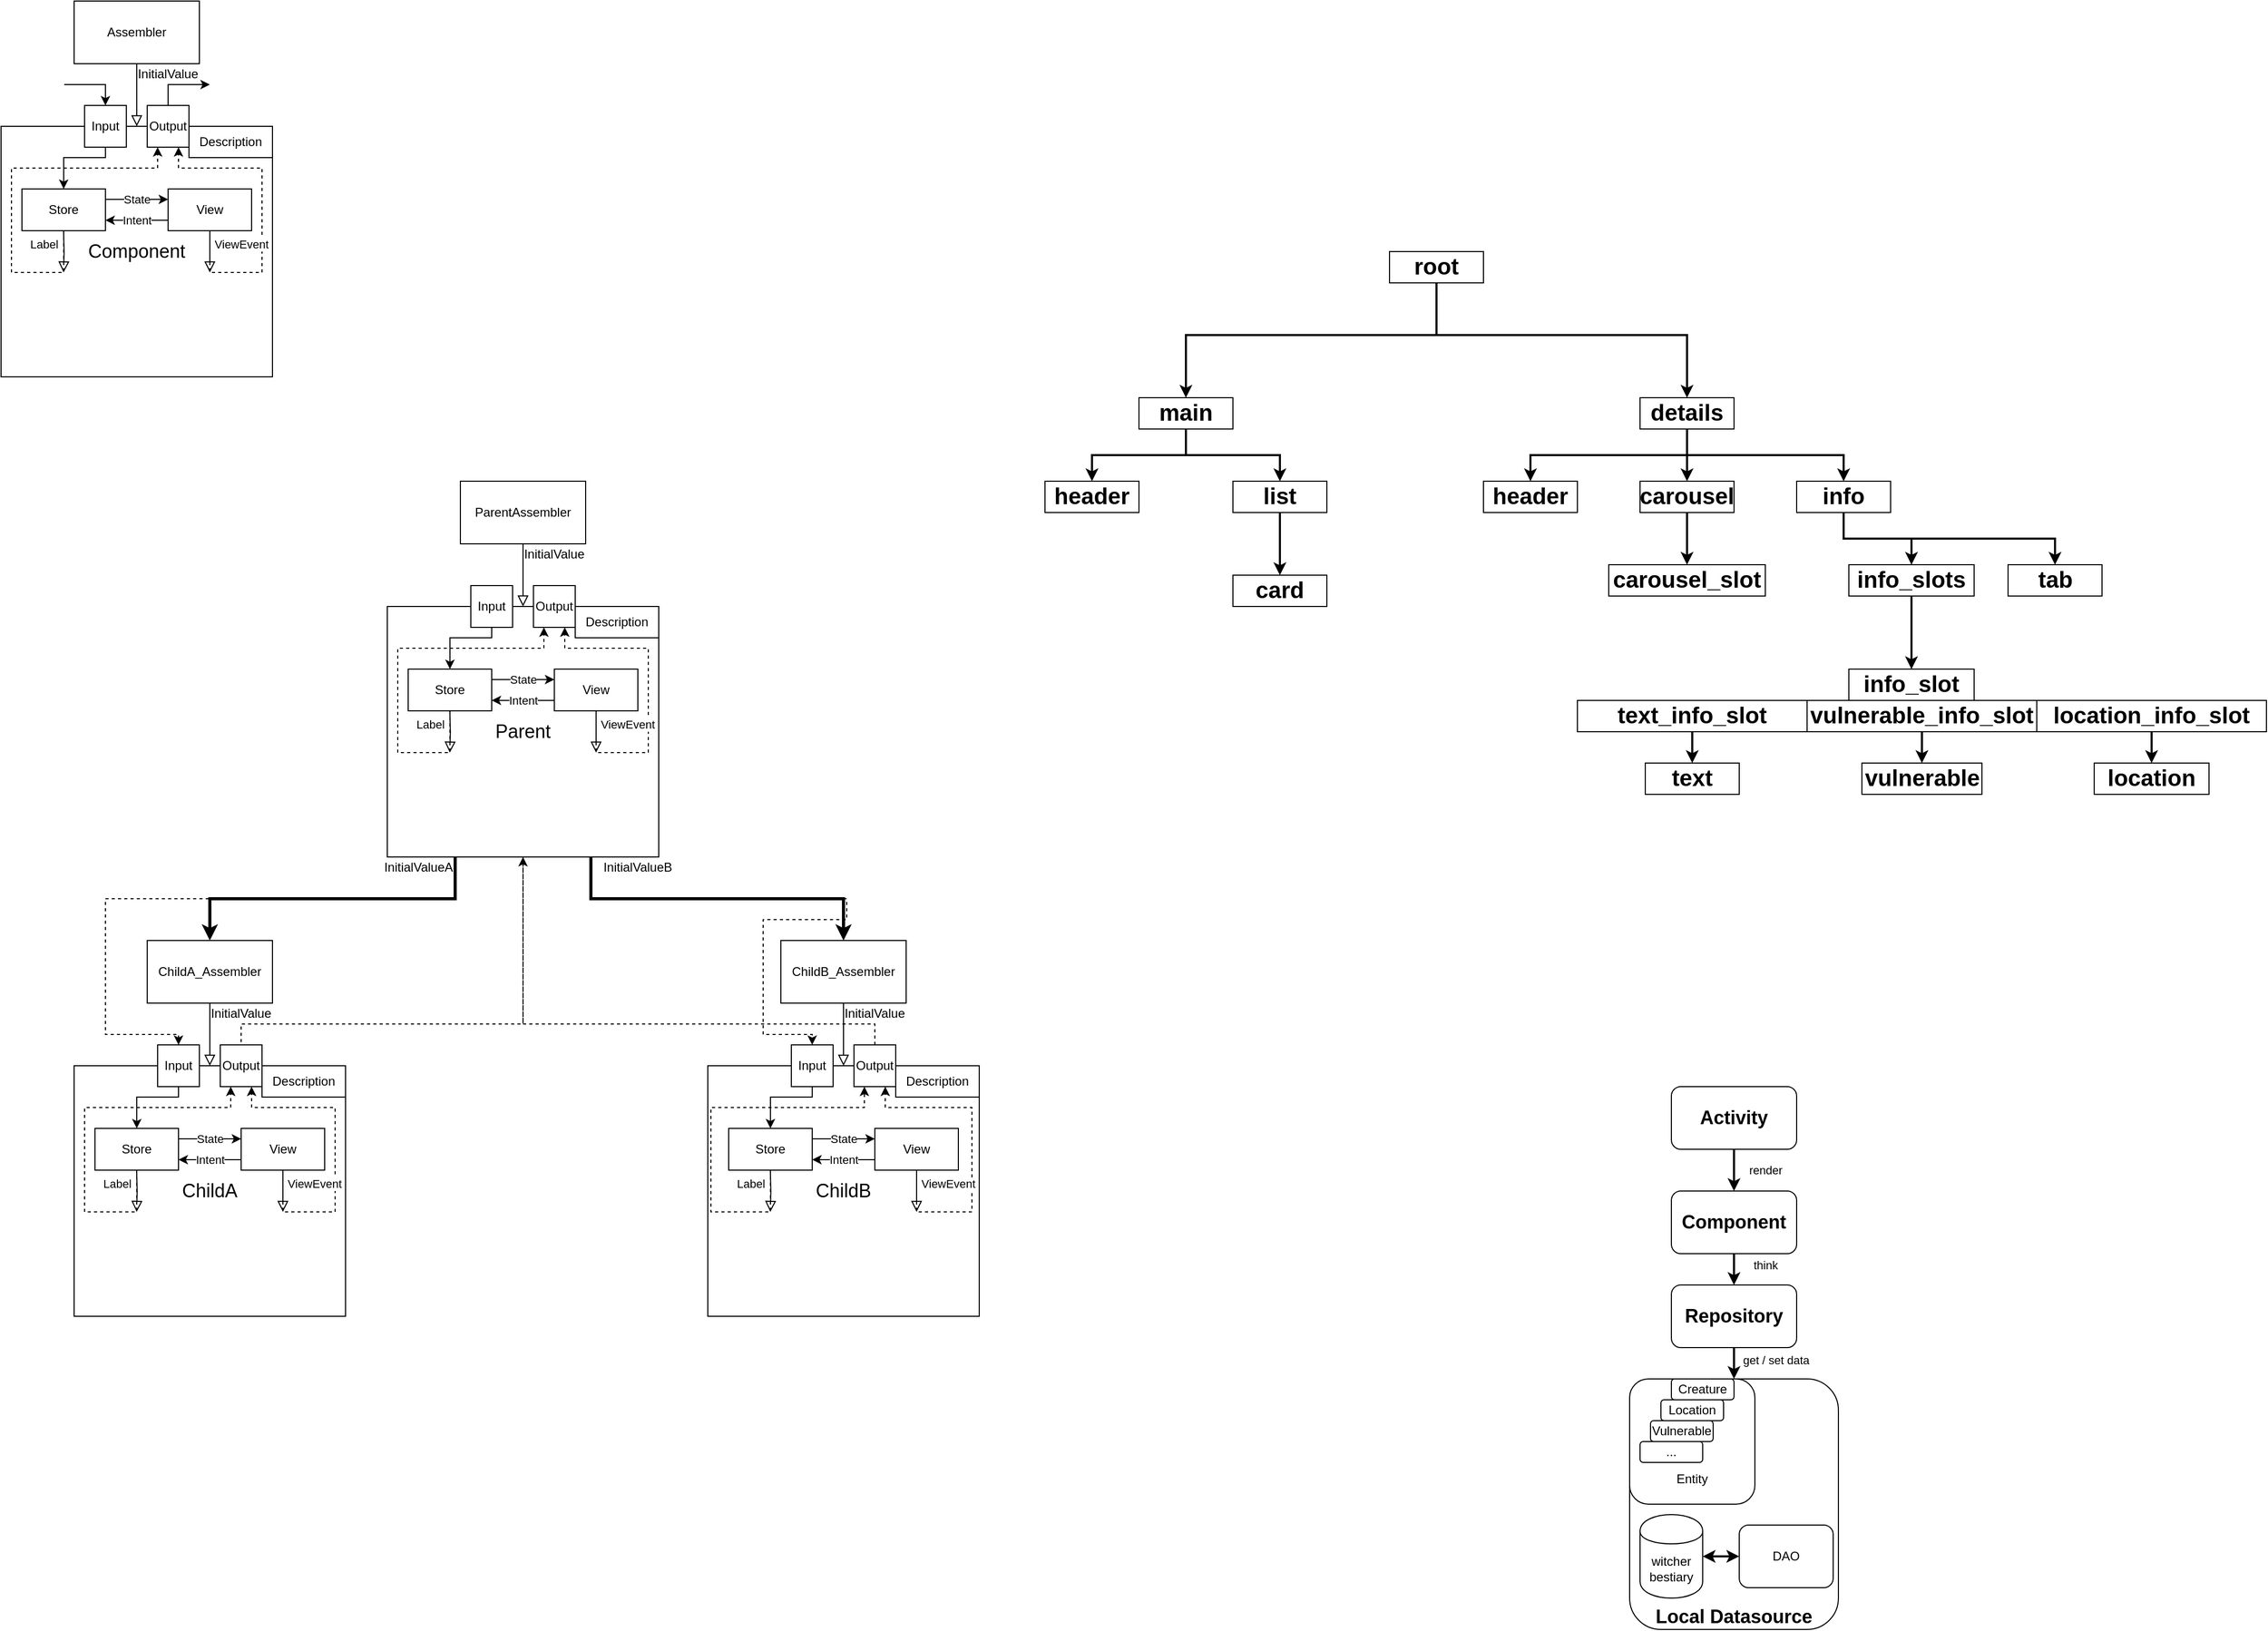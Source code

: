 <mxfile version="13.3.0" type="device"><diagram id="C5RBs43oDa-KdzZeNtuy" name="Page-1"><mxGraphModel dx="1152" dy="663" grid="1" gridSize="10" guides="1" tooltips="1" connect="1" arrows="1" fold="1" page="1" pageScale="1" pageWidth="827" pageHeight="1169" math="0" shadow="0"><root><mxCell id="WIyWlLk6GJQsqaUBKTNV-0"/><mxCell id="WIyWlLk6GJQsqaUBKTNV-1" parent="WIyWlLk6GJQsqaUBKTNV-0"/><mxCell id="Qsl-stfxBc4_g-rxRePv-171" value="&lt;font style=&quot;font-size: 18px&quot;&gt;&lt;b&gt;&lt;br&gt;&lt;br&gt;&lt;br&gt;&lt;br&gt;&lt;br&gt;&lt;br&gt;&lt;br&gt;&lt;br&gt;&lt;br&gt;&lt;br&gt;Local Datasource&lt;/b&gt;&lt;/font&gt;" style="rounded=1;whiteSpace=wrap;html=1;" vertex="1" parent="WIyWlLk6GJQsqaUBKTNV-1"><mxGeometry x="1710" y="1380" width="200" height="240" as="geometry"/></mxCell><mxCell id="Qsl-stfxBc4_g-rxRePv-173" value="&lt;br&gt;&lt;br&gt;&lt;br&gt;&lt;br&gt;&lt;br&gt;Entity" style="rounded=1;whiteSpace=wrap;html=1;" vertex="1" parent="WIyWlLk6GJQsqaUBKTNV-1"><mxGeometry x="1710" y="1380" width="120" height="120" as="geometry"/></mxCell><mxCell id="Qsl-stfxBc4_g-rxRePv-0" value="&lt;font style=&quot;font-size: 18px&quot;&gt;Component&lt;/font&gt;" style="rounded=0;whiteSpace=wrap;html=1;" vertex="1" parent="WIyWlLk6GJQsqaUBKTNV-1"><mxGeometry x="150" y="180" width="260" height="240" as="geometry"/></mxCell><mxCell id="WIyWlLk6GJQsqaUBKTNV-2" value="" style="rounded=0;html=1;jettySize=auto;orthogonalLoop=1;fontSize=11;endArrow=block;endFill=0;endSize=8;strokeWidth=1;shadow=0;labelBackgroundColor=none;edgeStyle=orthogonalEdgeStyle;exitX=0.5;exitY=1;exitDx=0;exitDy=0;entryX=0.5;entryY=0;entryDx=0;entryDy=0;" parent="WIyWlLk6GJQsqaUBKTNV-1" source="Qsl-stfxBc4_g-rxRePv-8" target="Qsl-stfxBc4_g-rxRePv-0" edge="1"><mxGeometry relative="1" as="geometry"><mxPoint x="290" y="140" as="sourcePoint"/><mxPoint x="270" y="180" as="targetPoint"/><Array as="points"/></mxGeometry></mxCell><mxCell id="Qsl-stfxBc4_g-rxRePv-15" style="edgeStyle=orthogonalEdgeStyle;rounded=0;orthogonalLoop=1;jettySize=auto;html=1;exitX=1;exitY=0.25;exitDx=0;exitDy=0;entryX=0;entryY=0.25;entryDx=0;entryDy=0;" edge="1" parent="WIyWlLk6GJQsqaUBKTNV-1" source="Qsl-stfxBc4_g-rxRePv-6" target="Qsl-stfxBc4_g-rxRePv-7"><mxGeometry relative="1" as="geometry"/></mxCell><mxCell id="Qsl-stfxBc4_g-rxRePv-16" value="State" style="edgeLabel;html=1;align=center;verticalAlign=middle;resizable=0;points=[];" vertex="1" connectable="0" parent="Qsl-stfxBc4_g-rxRePv-15"><mxGeometry x="-0.242" relative="1" as="geometry"><mxPoint x="7.22" as="offset"/></mxGeometry></mxCell><mxCell id="Qsl-stfxBc4_g-rxRePv-109" style="edgeStyle=orthogonalEdgeStyle;rounded=0;orthogonalLoop=1;jettySize=auto;html=1;exitX=0.5;exitY=1;exitDx=0;exitDy=0;entryX=0.25;entryY=1;entryDx=0;entryDy=0;dashed=1;startArrow=none;startFill=0;endArrow=classic;endFill=1;strokeWidth=1;" edge="1" parent="WIyWlLk6GJQsqaUBKTNV-1" source="Qsl-stfxBc4_g-rxRePv-6" target="Qsl-stfxBc4_g-rxRePv-11"><mxGeometry relative="1" as="geometry"><Array as="points"><mxPoint x="210" y="320"/><mxPoint x="160" y="320"/><mxPoint x="160" y="220"/><mxPoint x="300" y="220"/></Array></mxGeometry></mxCell><mxCell id="Qsl-stfxBc4_g-rxRePv-6" value="Store" style="rounded=0;whiteSpace=wrap;html=1;" vertex="1" parent="WIyWlLk6GJQsqaUBKTNV-1"><mxGeometry x="170" y="240" width="80" height="40" as="geometry"/></mxCell><mxCell id="Qsl-stfxBc4_g-rxRePv-17" style="edgeStyle=orthogonalEdgeStyle;rounded=0;orthogonalLoop=1;jettySize=auto;html=1;exitX=0;exitY=0.75;exitDx=0;exitDy=0;entryX=1;entryY=0.75;entryDx=0;entryDy=0;" edge="1" parent="WIyWlLk6GJQsqaUBKTNV-1" source="Qsl-stfxBc4_g-rxRePv-7" target="Qsl-stfxBc4_g-rxRePv-6"><mxGeometry relative="1" as="geometry"/></mxCell><mxCell id="Qsl-stfxBc4_g-rxRePv-18" value="Intent" style="edgeLabel;html=1;align=center;verticalAlign=middle;resizable=0;points=[];" vertex="1" connectable="0" parent="Qsl-stfxBc4_g-rxRePv-17"><mxGeometry x="0.283" relative="1" as="geometry"><mxPoint x="8.61" as="offset"/></mxGeometry></mxCell><mxCell id="Qsl-stfxBc4_g-rxRePv-111" style="edgeStyle=orthogonalEdgeStyle;rounded=0;orthogonalLoop=1;jettySize=auto;html=1;entryX=0.75;entryY=1;entryDx=0;entryDy=0;dashed=1;startArrow=none;startFill=0;endArrow=classic;endFill=1;strokeWidth=1;" edge="1" parent="WIyWlLk6GJQsqaUBKTNV-1" source="Qsl-stfxBc4_g-rxRePv-7" target="Qsl-stfxBc4_g-rxRePv-11"><mxGeometry relative="1" as="geometry"><Array as="points"><mxPoint x="350" y="320"/><mxPoint x="400" y="320"/><mxPoint x="400" y="220"/><mxPoint x="320" y="220"/></Array></mxGeometry></mxCell><mxCell id="Qsl-stfxBc4_g-rxRePv-7" value="View" style="rounded=0;whiteSpace=wrap;html=1;" vertex="1" parent="WIyWlLk6GJQsqaUBKTNV-1"><mxGeometry x="310" y="240" width="80" height="40" as="geometry"/></mxCell><mxCell id="Qsl-stfxBc4_g-rxRePv-8" value="Assembler" style="rounded=0;whiteSpace=wrap;html=1;" vertex="1" parent="WIyWlLk6GJQsqaUBKTNV-1"><mxGeometry x="220" y="60" width="120" height="60" as="geometry"/></mxCell><mxCell id="Qsl-stfxBc4_g-rxRePv-123" style="edgeStyle=orthogonalEdgeStyle;rounded=0;orthogonalLoop=1;jettySize=auto;html=1;exitX=0.5;exitY=0;exitDx=0;exitDy=0;entryX=1;entryY=1;entryDx=0;entryDy=0;startArrow=none;startFill=0;endArrow=classic;endFill=1;strokeWidth=1;" edge="1" parent="WIyWlLk6GJQsqaUBKTNV-1" source="Qsl-stfxBc4_g-rxRePv-11" target="Qsl-stfxBc4_g-rxRePv-13"><mxGeometry relative="1" as="geometry"/></mxCell><mxCell id="Qsl-stfxBc4_g-rxRePv-11" value="Output" style="rounded=0;whiteSpace=wrap;html=1;" vertex="1" parent="WIyWlLk6GJQsqaUBKTNV-1"><mxGeometry x="290" y="160" width="40" height="40" as="geometry"/></mxCell><mxCell id="Qsl-stfxBc4_g-rxRePv-112" style="edgeStyle=orthogonalEdgeStyle;rounded=0;orthogonalLoop=1;jettySize=auto;html=1;exitX=0.5;exitY=1;exitDx=0;exitDy=0;entryX=0.5;entryY=0;entryDx=0;entryDy=0;startArrow=none;startFill=0;endArrow=classic;endFill=1;strokeWidth=1;" edge="1" parent="WIyWlLk6GJQsqaUBKTNV-1" source="Qsl-stfxBc4_g-rxRePv-12" target="Qsl-stfxBc4_g-rxRePv-6"><mxGeometry relative="1" as="geometry"><Array as="points"><mxPoint x="250" y="210"/><mxPoint x="210" y="210"/></Array></mxGeometry></mxCell><mxCell id="Qsl-stfxBc4_g-rxRePv-121" style="edgeStyle=orthogonalEdgeStyle;rounded=0;orthogonalLoop=1;jettySize=auto;html=1;exitX=0.5;exitY=0;exitDx=0;exitDy=0;startArrow=classic;startFill=1;endArrow=none;endFill=0;strokeWidth=1;" edge="1" parent="WIyWlLk6GJQsqaUBKTNV-1" source="Qsl-stfxBc4_g-rxRePv-12"><mxGeometry relative="1" as="geometry"><mxPoint x="210" y="140" as="targetPoint"/></mxGeometry></mxCell><mxCell id="Qsl-stfxBc4_g-rxRePv-12" value="Input" style="rounded=0;whiteSpace=wrap;html=1;" vertex="1" parent="WIyWlLk6GJQsqaUBKTNV-1"><mxGeometry x="230" y="160" width="40" height="40" as="geometry"/></mxCell><mxCell id="Qsl-stfxBc4_g-rxRePv-13" value="InitialValue" style="text;html=1;strokeColor=none;fillColor=none;align=center;verticalAlign=middle;whiteSpace=wrap;rounded=0;" vertex="1" parent="WIyWlLk6GJQsqaUBKTNV-1"><mxGeometry x="270" y="120" width="80" height="20" as="geometry"/></mxCell><mxCell id="Qsl-stfxBc4_g-rxRePv-14" value="Description" style="rounded=0;whiteSpace=wrap;html=1;" vertex="1" parent="WIyWlLk6GJQsqaUBKTNV-1"><mxGeometry x="330" y="180" width="80" height="30" as="geometry"/></mxCell><mxCell id="Qsl-stfxBc4_g-rxRePv-20" value="" style="rounded=0;html=1;jettySize=auto;orthogonalLoop=1;fontSize=11;endArrow=block;endFill=0;endSize=8;strokeWidth=1;shadow=0;labelBackgroundColor=none;edgeStyle=orthogonalEdgeStyle;exitX=0.5;exitY=1;exitDx=0;exitDy=0;" edge="1" parent="WIyWlLk6GJQsqaUBKTNV-1" source="Qsl-stfxBc4_g-rxRePv-7"><mxGeometry relative="1" as="geometry"><mxPoint x="350" y="290" as="sourcePoint"/><mxPoint x="350" y="320" as="targetPoint"/><Array as="points"/></mxGeometry></mxCell><mxCell id="Qsl-stfxBc4_g-rxRePv-21" value="ViewEvent" style="edgeLabel;html=1;align=center;verticalAlign=middle;resizable=0;points=[];" vertex="1" connectable="0" parent="Qsl-stfxBc4_g-rxRePv-20"><mxGeometry x="-0.384" y="1" relative="1" as="geometry"><mxPoint x="29" as="offset"/></mxGeometry></mxCell><mxCell id="Qsl-stfxBc4_g-rxRePv-22" value="" style="rounded=0;html=1;jettySize=auto;orthogonalLoop=1;fontSize=11;endArrow=block;endFill=0;endSize=8;strokeWidth=1;shadow=0;labelBackgroundColor=none;edgeStyle=orthogonalEdgeStyle;exitX=0.5;exitY=1;exitDx=0;exitDy=0;" edge="1" parent="WIyWlLk6GJQsqaUBKTNV-1"><mxGeometry relative="1" as="geometry"><mxPoint x="209.9" y="280.0" as="sourcePoint"/><mxPoint x="209.9" y="320.0" as="targetPoint"/><Array as="points"/></mxGeometry></mxCell><mxCell id="Qsl-stfxBc4_g-rxRePv-23" value="Label" style="edgeLabel;html=1;align=center;verticalAlign=middle;resizable=0;points=[];" vertex="1" connectable="0" parent="Qsl-stfxBc4_g-rxRePv-22"><mxGeometry x="-0.384" y="1" relative="1" as="geometry"><mxPoint x="-20.9" as="offset"/></mxGeometry></mxCell><mxCell id="Qsl-stfxBc4_g-rxRePv-41" value="&lt;font style=&quot;font-size: 18px&quot;&gt;ChildA&lt;/font&gt;" style="rounded=0;whiteSpace=wrap;html=1;" vertex="1" parent="WIyWlLk6GJQsqaUBKTNV-1"><mxGeometry x="220" y="1080" width="260" height="240" as="geometry"/></mxCell><mxCell id="Qsl-stfxBc4_g-rxRePv-42" value="" style="rounded=0;html=1;jettySize=auto;orthogonalLoop=1;fontSize=11;endArrow=block;endFill=0;endSize=8;strokeWidth=1;shadow=0;labelBackgroundColor=none;edgeStyle=orthogonalEdgeStyle;exitX=0.5;exitY=1;exitDx=0;exitDy=0;entryX=0.5;entryY=0;entryDx=0;entryDy=0;" edge="1" parent="WIyWlLk6GJQsqaUBKTNV-1" source="Qsl-stfxBc4_g-rxRePv-49" target="Qsl-stfxBc4_g-rxRePv-41"><mxGeometry relative="1" as="geometry"><mxPoint x="360" y="1040" as="sourcePoint"/><mxPoint x="340" y="1080" as="targetPoint"/><Array as="points"/></mxGeometry></mxCell><mxCell id="Qsl-stfxBc4_g-rxRePv-43" style="edgeStyle=orthogonalEdgeStyle;rounded=0;orthogonalLoop=1;jettySize=auto;html=1;exitX=1;exitY=0.25;exitDx=0;exitDy=0;entryX=0;entryY=0.25;entryDx=0;entryDy=0;" edge="1" parent="WIyWlLk6GJQsqaUBKTNV-1" source="Qsl-stfxBc4_g-rxRePv-45" target="Qsl-stfxBc4_g-rxRePv-48"><mxGeometry relative="1" as="geometry"/></mxCell><mxCell id="Qsl-stfxBc4_g-rxRePv-44" value="State" style="edgeLabel;html=1;align=center;verticalAlign=middle;resizable=0;points=[];" vertex="1" connectable="0" parent="Qsl-stfxBc4_g-rxRePv-43"><mxGeometry x="-0.242" relative="1" as="geometry"><mxPoint x="7.22" as="offset"/></mxGeometry></mxCell><mxCell id="Qsl-stfxBc4_g-rxRePv-115" style="edgeStyle=orthogonalEdgeStyle;rounded=0;orthogonalLoop=1;jettySize=auto;html=1;exitX=0.5;exitY=1;exitDx=0;exitDy=0;entryX=0.25;entryY=1;entryDx=0;entryDy=0;startArrow=none;startFill=0;endArrow=classic;endFill=1;strokeWidth=1;dashed=1;" edge="1" parent="WIyWlLk6GJQsqaUBKTNV-1" source="Qsl-stfxBc4_g-rxRePv-45" target="Qsl-stfxBc4_g-rxRePv-50"><mxGeometry relative="1" as="geometry"><Array as="points"><mxPoint x="280" y="1220"/><mxPoint x="230" y="1220"/><mxPoint x="230" y="1120"/><mxPoint x="370" y="1120"/></Array></mxGeometry></mxCell><mxCell id="Qsl-stfxBc4_g-rxRePv-45" value="Store" style="rounded=0;whiteSpace=wrap;html=1;" vertex="1" parent="WIyWlLk6GJQsqaUBKTNV-1"><mxGeometry x="240" y="1140" width="80" height="40" as="geometry"/></mxCell><mxCell id="Qsl-stfxBc4_g-rxRePv-46" style="edgeStyle=orthogonalEdgeStyle;rounded=0;orthogonalLoop=1;jettySize=auto;html=1;exitX=0;exitY=0.75;exitDx=0;exitDy=0;entryX=1;entryY=0.75;entryDx=0;entryDy=0;" edge="1" parent="WIyWlLk6GJQsqaUBKTNV-1" source="Qsl-stfxBc4_g-rxRePv-48" target="Qsl-stfxBc4_g-rxRePv-45"><mxGeometry relative="1" as="geometry"/></mxCell><mxCell id="Qsl-stfxBc4_g-rxRePv-47" value="Intent" style="edgeLabel;html=1;align=center;verticalAlign=middle;resizable=0;points=[];" vertex="1" connectable="0" parent="Qsl-stfxBc4_g-rxRePv-46"><mxGeometry x="0.283" relative="1" as="geometry"><mxPoint x="8.61" as="offset"/></mxGeometry></mxCell><mxCell id="Qsl-stfxBc4_g-rxRePv-117" style="edgeStyle=orthogonalEdgeStyle;rounded=0;orthogonalLoop=1;jettySize=auto;html=1;exitX=0.5;exitY=1;exitDx=0;exitDy=0;entryX=0.75;entryY=1;entryDx=0;entryDy=0;dashed=1;startArrow=none;startFill=0;endArrow=classic;endFill=1;strokeWidth=1;" edge="1" parent="WIyWlLk6GJQsqaUBKTNV-1" source="Qsl-stfxBc4_g-rxRePv-48" target="Qsl-stfxBc4_g-rxRePv-50"><mxGeometry relative="1" as="geometry"><Array as="points"><mxPoint x="420" y="1220"/><mxPoint x="470" y="1220"/><mxPoint x="470" y="1120"/><mxPoint x="390" y="1120"/></Array></mxGeometry></mxCell><mxCell id="Qsl-stfxBc4_g-rxRePv-48" value="View" style="rounded=0;whiteSpace=wrap;html=1;" vertex="1" parent="WIyWlLk6GJQsqaUBKTNV-1"><mxGeometry x="380" y="1140" width="80" height="40" as="geometry"/></mxCell><mxCell id="Qsl-stfxBc4_g-rxRePv-49" value="ChildA_Assembler" style="rounded=0;whiteSpace=wrap;html=1;" vertex="1" parent="WIyWlLk6GJQsqaUBKTNV-1"><mxGeometry x="290" y="960" width="120" height="60" as="geometry"/></mxCell><mxCell id="Qsl-stfxBc4_g-rxRePv-50" value="Output" style="rounded=0;whiteSpace=wrap;html=1;" vertex="1" parent="WIyWlLk6GJQsqaUBKTNV-1"><mxGeometry x="360" y="1060" width="40" height="40" as="geometry"/></mxCell><mxCell id="Qsl-stfxBc4_g-rxRePv-113" style="edgeStyle=orthogonalEdgeStyle;rounded=0;orthogonalLoop=1;jettySize=auto;html=1;exitX=0.5;exitY=1;exitDx=0;exitDy=0;entryX=0.5;entryY=0;entryDx=0;entryDy=0;startArrow=none;startFill=0;endArrow=classic;endFill=1;strokeWidth=1;" edge="1" parent="WIyWlLk6GJQsqaUBKTNV-1" source="Qsl-stfxBc4_g-rxRePv-51" target="Qsl-stfxBc4_g-rxRePv-45"><mxGeometry relative="1" as="geometry"><Array as="points"><mxPoint x="320" y="1110"/><mxPoint x="280" y="1110"/></Array></mxGeometry></mxCell><mxCell id="Qsl-stfxBc4_g-rxRePv-51" value="Input" style="rounded=0;whiteSpace=wrap;html=1;" vertex="1" parent="WIyWlLk6GJQsqaUBKTNV-1"><mxGeometry x="300" y="1060" width="40" height="40" as="geometry"/></mxCell><mxCell id="Qsl-stfxBc4_g-rxRePv-52" value="InitialValue" style="text;html=1;strokeColor=none;fillColor=none;align=center;verticalAlign=middle;whiteSpace=wrap;rounded=0;" vertex="1" parent="WIyWlLk6GJQsqaUBKTNV-1"><mxGeometry x="340" y="1020" width="80" height="20" as="geometry"/></mxCell><mxCell id="Qsl-stfxBc4_g-rxRePv-53" value="Description" style="rounded=0;whiteSpace=wrap;html=1;" vertex="1" parent="WIyWlLk6GJQsqaUBKTNV-1"><mxGeometry x="400" y="1080" width="80" height="30" as="geometry"/></mxCell><mxCell id="Qsl-stfxBc4_g-rxRePv-54" value="" style="rounded=0;html=1;jettySize=auto;orthogonalLoop=1;fontSize=11;endArrow=block;endFill=0;endSize=8;strokeWidth=1;shadow=0;labelBackgroundColor=none;edgeStyle=orthogonalEdgeStyle;exitX=0.5;exitY=1;exitDx=0;exitDy=0;" edge="1" parent="WIyWlLk6GJQsqaUBKTNV-1" source="Qsl-stfxBc4_g-rxRePv-48"><mxGeometry relative="1" as="geometry"><mxPoint x="420" y="1190" as="sourcePoint"/><mxPoint x="420" y="1220" as="targetPoint"/><Array as="points"/></mxGeometry></mxCell><mxCell id="Qsl-stfxBc4_g-rxRePv-55" value="ViewEvent" style="edgeLabel;html=1;align=center;verticalAlign=middle;resizable=0;points=[];" vertex="1" connectable="0" parent="Qsl-stfxBc4_g-rxRePv-54"><mxGeometry x="-0.384" y="1" relative="1" as="geometry"><mxPoint x="29" as="offset"/></mxGeometry></mxCell><mxCell id="Qsl-stfxBc4_g-rxRePv-56" value="" style="rounded=0;html=1;jettySize=auto;orthogonalLoop=1;fontSize=11;endArrow=block;endFill=0;endSize=8;strokeWidth=1;shadow=0;labelBackgroundColor=none;edgeStyle=orthogonalEdgeStyle;exitX=0.5;exitY=1;exitDx=0;exitDy=0;" edge="1" parent="WIyWlLk6GJQsqaUBKTNV-1"><mxGeometry relative="1" as="geometry"><mxPoint x="279.9" y="1180" as="sourcePoint"/><mxPoint x="279.9" y="1220" as="targetPoint"/><Array as="points"/></mxGeometry></mxCell><mxCell id="Qsl-stfxBc4_g-rxRePv-57" value="Label" style="edgeLabel;html=1;align=center;verticalAlign=middle;resizable=0;points=[];" vertex="1" connectable="0" parent="Qsl-stfxBc4_g-rxRePv-56"><mxGeometry x="-0.384" y="1" relative="1" as="geometry"><mxPoint x="-20.9" as="offset"/></mxGeometry></mxCell><mxCell id="Qsl-stfxBc4_g-rxRePv-98" style="edgeStyle=orthogonalEdgeStyle;rounded=0;orthogonalLoop=1;jettySize=auto;html=1;exitX=0.25;exitY=1;exitDx=0;exitDy=0;entryX=0.5;entryY=0;entryDx=0;entryDy=0;strokeWidth=3;" edge="1" parent="WIyWlLk6GJQsqaUBKTNV-1" source="Qsl-stfxBc4_g-rxRePv-58" target="Qsl-stfxBc4_g-rxRePv-49"><mxGeometry relative="1" as="geometry"/></mxCell><mxCell id="Qsl-stfxBc4_g-rxRePv-99" style="edgeStyle=orthogonalEdgeStyle;rounded=0;orthogonalLoop=1;jettySize=auto;html=1;exitX=0.75;exitY=1;exitDx=0;exitDy=0;entryX=0.5;entryY=0;entryDx=0;entryDy=0;strokeWidth=3;" edge="1" parent="WIyWlLk6GJQsqaUBKTNV-1" source="Qsl-stfxBc4_g-rxRePv-58" target="Qsl-stfxBc4_g-rxRePv-83"><mxGeometry relative="1" as="geometry"/></mxCell><mxCell id="Qsl-stfxBc4_g-rxRePv-104" style="edgeStyle=orthogonalEdgeStyle;rounded=0;orthogonalLoop=1;jettySize=auto;html=1;exitX=0.25;exitY=1;exitDx=0;exitDy=0;strokeWidth=1;entryX=0.5;entryY=0;entryDx=0;entryDy=0;dashed=1;" edge="1" parent="WIyWlLk6GJQsqaUBKTNV-1" source="Qsl-stfxBc4_g-rxRePv-58" target="Qsl-stfxBc4_g-rxRePv-51"><mxGeometry relative="1" as="geometry"><mxPoint x="250" y="960" as="targetPoint"/><Array as="points"><mxPoint x="585" y="920"/><mxPoint x="250" y="920"/><mxPoint x="250" y="1050"/><mxPoint x="320" y="1050"/></Array></mxGeometry></mxCell><mxCell id="Qsl-stfxBc4_g-rxRePv-105" style="edgeStyle=orthogonalEdgeStyle;rounded=0;orthogonalLoop=1;jettySize=auto;html=1;entryX=0.5;entryY=0;entryDx=0;entryDy=0;dashed=1;strokeWidth=1;startArrow=classic;startFill=1;endArrow=none;endFill=0;exitX=0.5;exitY=1;exitDx=0;exitDy=0;" edge="1" parent="WIyWlLk6GJQsqaUBKTNV-1" source="Qsl-stfxBc4_g-rxRePv-58" target="Qsl-stfxBc4_g-rxRePv-50"><mxGeometry relative="1" as="geometry"><mxPoint x="450" y="920" as="sourcePoint"/><Array as="points"><mxPoint x="650" y="1040"/><mxPoint x="380" y="1040"/></Array></mxGeometry></mxCell><mxCell id="Qsl-stfxBc4_g-rxRePv-120" style="edgeStyle=orthogonalEdgeStyle;rounded=0;orthogonalLoop=1;jettySize=auto;html=1;exitX=0.75;exitY=1;exitDx=0;exitDy=0;entryX=0.5;entryY=0;entryDx=0;entryDy=0;dashed=1;startArrow=none;startFill=0;endArrow=classic;endFill=1;strokeWidth=1;" edge="1" parent="WIyWlLk6GJQsqaUBKTNV-1" source="Qsl-stfxBc4_g-rxRePv-58" target="Qsl-stfxBc4_g-rxRePv-85"><mxGeometry relative="1" as="geometry"><Array as="points"><mxPoint x="715" y="920"/><mxPoint x="960" y="920"/><mxPoint x="960" y="940"/><mxPoint x="880" y="940"/><mxPoint x="880" y="1050"/><mxPoint x="927" y="1050"/></Array></mxGeometry></mxCell><mxCell id="Qsl-stfxBc4_g-rxRePv-58" value="&lt;span style=&quot;font-size: 18px&quot;&gt;Parent&lt;/span&gt;" style="rounded=0;whiteSpace=wrap;html=1;" vertex="1" parent="WIyWlLk6GJQsqaUBKTNV-1"><mxGeometry x="520" y="640" width="260" height="240" as="geometry"/></mxCell><mxCell id="Qsl-stfxBc4_g-rxRePv-59" value="" style="rounded=0;html=1;jettySize=auto;orthogonalLoop=1;fontSize=11;endArrow=block;endFill=0;endSize=8;strokeWidth=1;shadow=0;labelBackgroundColor=none;edgeStyle=orthogonalEdgeStyle;exitX=0.5;exitY=1;exitDx=0;exitDy=0;entryX=0.5;entryY=0;entryDx=0;entryDy=0;" edge="1" parent="WIyWlLk6GJQsqaUBKTNV-1" source="Qsl-stfxBc4_g-rxRePv-66" target="Qsl-stfxBc4_g-rxRePv-58"><mxGeometry relative="1" as="geometry"><mxPoint x="660" y="600" as="sourcePoint"/><mxPoint x="640" y="640" as="targetPoint"/><Array as="points"/></mxGeometry></mxCell><mxCell id="Qsl-stfxBc4_g-rxRePv-60" style="edgeStyle=orthogonalEdgeStyle;rounded=0;orthogonalLoop=1;jettySize=auto;html=1;exitX=1;exitY=0.25;exitDx=0;exitDy=0;entryX=0;entryY=0.25;entryDx=0;entryDy=0;" edge="1" parent="WIyWlLk6GJQsqaUBKTNV-1" source="Qsl-stfxBc4_g-rxRePv-62" target="Qsl-stfxBc4_g-rxRePv-65"><mxGeometry relative="1" as="geometry"/></mxCell><mxCell id="Qsl-stfxBc4_g-rxRePv-61" value="State" style="edgeLabel;html=1;align=center;verticalAlign=middle;resizable=0;points=[];" vertex="1" connectable="0" parent="Qsl-stfxBc4_g-rxRePv-60"><mxGeometry x="-0.242" relative="1" as="geometry"><mxPoint x="7.22" as="offset"/></mxGeometry></mxCell><mxCell id="Qsl-stfxBc4_g-rxRePv-125" style="edgeStyle=orthogonalEdgeStyle;rounded=0;orthogonalLoop=1;jettySize=auto;html=1;exitX=0.5;exitY=1;exitDx=0;exitDy=0;entryX=0.25;entryY=1;entryDx=0;entryDy=0;startArrow=none;startFill=0;endArrow=classic;endFill=1;strokeWidth=1;dashed=1;" edge="1" parent="WIyWlLk6GJQsqaUBKTNV-1" source="Qsl-stfxBc4_g-rxRePv-62" target="Qsl-stfxBc4_g-rxRePv-67"><mxGeometry relative="1" as="geometry"><Array as="points"><mxPoint x="580" y="780"/><mxPoint x="530" y="780"/><mxPoint x="530" y="680"/><mxPoint x="670" y="680"/></Array></mxGeometry></mxCell><mxCell id="Qsl-stfxBc4_g-rxRePv-62" value="Store" style="rounded=0;whiteSpace=wrap;html=1;" vertex="1" parent="WIyWlLk6GJQsqaUBKTNV-1"><mxGeometry x="540" y="700" width="80" height="40" as="geometry"/></mxCell><mxCell id="Qsl-stfxBc4_g-rxRePv-63" style="edgeStyle=orthogonalEdgeStyle;rounded=0;orthogonalLoop=1;jettySize=auto;html=1;exitX=0;exitY=0.75;exitDx=0;exitDy=0;entryX=1;entryY=0.75;entryDx=0;entryDy=0;" edge="1" parent="WIyWlLk6GJQsqaUBKTNV-1" source="Qsl-stfxBc4_g-rxRePv-65" target="Qsl-stfxBc4_g-rxRePv-62"><mxGeometry relative="1" as="geometry"/></mxCell><mxCell id="Qsl-stfxBc4_g-rxRePv-64" value="Intent" style="edgeLabel;html=1;align=center;verticalAlign=middle;resizable=0;points=[];" vertex="1" connectable="0" parent="Qsl-stfxBc4_g-rxRePv-63"><mxGeometry x="0.283" relative="1" as="geometry"><mxPoint x="8.61" as="offset"/></mxGeometry></mxCell><mxCell id="Qsl-stfxBc4_g-rxRePv-126" style="edgeStyle=orthogonalEdgeStyle;rounded=0;orthogonalLoop=1;jettySize=auto;html=1;exitX=0.5;exitY=1;exitDx=0;exitDy=0;dashed=1;startArrow=none;startFill=0;endArrow=classic;endFill=1;strokeWidth=1;entryX=0.75;entryY=1;entryDx=0;entryDy=0;" edge="1" parent="WIyWlLk6GJQsqaUBKTNV-1" source="Qsl-stfxBc4_g-rxRePv-65" target="Qsl-stfxBc4_g-rxRePv-67"><mxGeometry relative="1" as="geometry"><Array as="points"><mxPoint x="720" y="780"/><mxPoint x="770" y="780"/><mxPoint x="770" y="680"/><mxPoint x="690" y="680"/></Array></mxGeometry></mxCell><mxCell id="Qsl-stfxBc4_g-rxRePv-65" value="View" style="rounded=0;whiteSpace=wrap;html=1;" vertex="1" parent="WIyWlLk6GJQsqaUBKTNV-1"><mxGeometry x="680" y="700" width="80" height="40" as="geometry"/></mxCell><mxCell id="Qsl-stfxBc4_g-rxRePv-66" value="ParentAssembler" style="rounded=0;whiteSpace=wrap;html=1;" vertex="1" parent="WIyWlLk6GJQsqaUBKTNV-1"><mxGeometry x="590" y="520" width="120" height="60" as="geometry"/></mxCell><mxCell id="Qsl-stfxBc4_g-rxRePv-67" value="Output" style="rounded=0;whiteSpace=wrap;html=1;" vertex="1" parent="WIyWlLk6GJQsqaUBKTNV-1"><mxGeometry x="660" y="620" width="40" height="40" as="geometry"/></mxCell><mxCell id="Qsl-stfxBc4_g-rxRePv-124" style="edgeStyle=orthogonalEdgeStyle;rounded=0;orthogonalLoop=1;jettySize=auto;html=1;exitX=0.5;exitY=1;exitDx=0;exitDy=0;entryX=0.5;entryY=0;entryDx=0;entryDy=0;startArrow=none;startFill=0;endArrow=classic;endFill=1;strokeWidth=1;" edge="1" parent="WIyWlLk6GJQsqaUBKTNV-1" source="Qsl-stfxBc4_g-rxRePv-68" target="Qsl-stfxBc4_g-rxRePv-62"><mxGeometry relative="1" as="geometry"><Array as="points"><mxPoint x="620" y="670"/><mxPoint x="580" y="670"/></Array></mxGeometry></mxCell><mxCell id="Qsl-stfxBc4_g-rxRePv-68" value="Input" style="rounded=0;whiteSpace=wrap;html=1;" vertex="1" parent="WIyWlLk6GJQsqaUBKTNV-1"><mxGeometry x="600" y="620" width="40" height="40" as="geometry"/></mxCell><mxCell id="Qsl-stfxBc4_g-rxRePv-69" value="InitialValue" style="text;html=1;strokeColor=none;fillColor=none;align=center;verticalAlign=middle;whiteSpace=wrap;rounded=0;" vertex="1" parent="WIyWlLk6GJQsqaUBKTNV-1"><mxGeometry x="640" y="580" width="80" height="20" as="geometry"/></mxCell><mxCell id="Qsl-stfxBc4_g-rxRePv-70" value="Description" style="rounded=0;whiteSpace=wrap;html=1;" vertex="1" parent="WIyWlLk6GJQsqaUBKTNV-1"><mxGeometry x="700" y="640" width="80" height="30" as="geometry"/></mxCell><mxCell id="Qsl-stfxBc4_g-rxRePv-71" value="" style="rounded=0;html=1;jettySize=auto;orthogonalLoop=1;fontSize=11;endArrow=block;endFill=0;endSize=8;strokeWidth=1;shadow=0;labelBackgroundColor=none;edgeStyle=orthogonalEdgeStyle;exitX=0.5;exitY=1;exitDx=0;exitDy=0;" edge="1" parent="WIyWlLk6GJQsqaUBKTNV-1" source="Qsl-stfxBc4_g-rxRePv-65"><mxGeometry relative="1" as="geometry"><mxPoint x="720" y="750" as="sourcePoint"/><mxPoint x="720" y="780" as="targetPoint"/><Array as="points"/></mxGeometry></mxCell><mxCell id="Qsl-stfxBc4_g-rxRePv-72" value="ViewEvent" style="edgeLabel;html=1;align=center;verticalAlign=middle;resizable=0;points=[];" vertex="1" connectable="0" parent="Qsl-stfxBc4_g-rxRePv-71"><mxGeometry x="-0.384" y="1" relative="1" as="geometry"><mxPoint x="29" as="offset"/></mxGeometry></mxCell><mxCell id="Qsl-stfxBc4_g-rxRePv-73" value="" style="rounded=0;html=1;jettySize=auto;orthogonalLoop=1;fontSize=11;endArrow=block;endFill=0;endSize=8;strokeWidth=1;shadow=0;labelBackgroundColor=none;edgeStyle=orthogonalEdgeStyle;exitX=0.5;exitY=1;exitDx=0;exitDy=0;" edge="1" parent="WIyWlLk6GJQsqaUBKTNV-1"><mxGeometry relative="1" as="geometry"><mxPoint x="579.9" y="740" as="sourcePoint"/><mxPoint x="579.9" y="780" as="targetPoint"/><Array as="points"/></mxGeometry></mxCell><mxCell id="Qsl-stfxBc4_g-rxRePv-74" value="Label" style="edgeLabel;html=1;align=center;verticalAlign=middle;resizable=0;points=[];" vertex="1" connectable="0" parent="Qsl-stfxBc4_g-rxRePv-73"><mxGeometry x="-0.384" y="1" relative="1" as="geometry"><mxPoint x="-20.9" as="offset"/></mxGeometry></mxCell><mxCell id="Qsl-stfxBc4_g-rxRePv-75" value="&lt;font style=&quot;font-size: 18px&quot;&gt;ChildB&lt;/font&gt;" style="rounded=0;whiteSpace=wrap;html=1;" vertex="1" parent="WIyWlLk6GJQsqaUBKTNV-1"><mxGeometry x="827" y="1080" width="260" height="240" as="geometry"/></mxCell><mxCell id="Qsl-stfxBc4_g-rxRePv-76" value="" style="rounded=0;html=1;jettySize=auto;orthogonalLoop=1;fontSize=11;endArrow=block;endFill=0;endSize=8;strokeWidth=1;shadow=0;labelBackgroundColor=none;edgeStyle=orthogonalEdgeStyle;exitX=0.5;exitY=1;exitDx=0;exitDy=0;entryX=0.5;entryY=0;entryDx=0;entryDy=0;" edge="1" parent="WIyWlLk6GJQsqaUBKTNV-1" source="Qsl-stfxBc4_g-rxRePv-83" target="Qsl-stfxBc4_g-rxRePv-75"><mxGeometry relative="1" as="geometry"><mxPoint x="967" y="1040" as="sourcePoint"/><mxPoint x="947" y="1080" as="targetPoint"/><Array as="points"/></mxGeometry></mxCell><mxCell id="Qsl-stfxBc4_g-rxRePv-77" style="edgeStyle=orthogonalEdgeStyle;rounded=0;orthogonalLoop=1;jettySize=auto;html=1;exitX=1;exitY=0.25;exitDx=0;exitDy=0;entryX=0;entryY=0.25;entryDx=0;entryDy=0;" edge="1" parent="WIyWlLk6GJQsqaUBKTNV-1" source="Qsl-stfxBc4_g-rxRePv-79" target="Qsl-stfxBc4_g-rxRePv-82"><mxGeometry relative="1" as="geometry"/></mxCell><mxCell id="Qsl-stfxBc4_g-rxRePv-78" value="State" style="edgeLabel;html=1;align=center;verticalAlign=middle;resizable=0;points=[];" vertex="1" connectable="0" parent="Qsl-stfxBc4_g-rxRePv-77"><mxGeometry x="-0.242" relative="1" as="geometry"><mxPoint x="7.22" as="offset"/></mxGeometry></mxCell><mxCell id="Qsl-stfxBc4_g-rxRePv-118" style="edgeStyle=orthogonalEdgeStyle;rounded=0;orthogonalLoop=1;jettySize=auto;html=1;exitX=0.5;exitY=1;exitDx=0;exitDy=0;entryX=0.25;entryY=1;entryDx=0;entryDy=0;dashed=1;startArrow=none;startFill=0;endArrow=classic;endFill=1;strokeWidth=1;" edge="1" parent="WIyWlLk6GJQsqaUBKTNV-1" source="Qsl-stfxBc4_g-rxRePv-79" target="Qsl-stfxBc4_g-rxRePv-84"><mxGeometry relative="1" as="geometry"><Array as="points"><mxPoint x="887" y="1220"/><mxPoint x="830" y="1220"/><mxPoint x="830" y="1120"/><mxPoint x="977" y="1120"/></Array></mxGeometry></mxCell><mxCell id="Qsl-stfxBc4_g-rxRePv-79" value="Store" style="rounded=0;whiteSpace=wrap;html=1;" vertex="1" parent="WIyWlLk6GJQsqaUBKTNV-1"><mxGeometry x="847" y="1140" width="80" height="40" as="geometry"/></mxCell><mxCell id="Qsl-stfxBc4_g-rxRePv-80" style="edgeStyle=orthogonalEdgeStyle;rounded=0;orthogonalLoop=1;jettySize=auto;html=1;exitX=0;exitY=0.75;exitDx=0;exitDy=0;entryX=1;entryY=0.75;entryDx=0;entryDy=0;" edge="1" parent="WIyWlLk6GJQsqaUBKTNV-1" source="Qsl-stfxBc4_g-rxRePv-82" target="Qsl-stfxBc4_g-rxRePv-79"><mxGeometry relative="1" as="geometry"/></mxCell><mxCell id="Qsl-stfxBc4_g-rxRePv-81" value="Intent" style="edgeLabel;html=1;align=center;verticalAlign=middle;resizable=0;points=[];" vertex="1" connectable="0" parent="Qsl-stfxBc4_g-rxRePv-80"><mxGeometry x="0.283" relative="1" as="geometry"><mxPoint x="8.61" as="offset"/></mxGeometry></mxCell><mxCell id="Qsl-stfxBc4_g-rxRePv-119" style="edgeStyle=orthogonalEdgeStyle;rounded=0;orthogonalLoop=1;jettySize=auto;html=1;exitX=0.5;exitY=1;exitDx=0;exitDy=0;entryX=0.75;entryY=1;entryDx=0;entryDy=0;dashed=1;startArrow=none;startFill=0;endArrow=classic;endFill=1;strokeWidth=1;" edge="1" parent="WIyWlLk6GJQsqaUBKTNV-1" source="Qsl-stfxBc4_g-rxRePv-82" target="Qsl-stfxBc4_g-rxRePv-84"><mxGeometry relative="1" as="geometry"><Array as="points"><mxPoint x="1027" y="1220"/><mxPoint x="1080" y="1220"/><mxPoint x="1080" y="1120"/><mxPoint x="997" y="1120"/></Array></mxGeometry></mxCell><mxCell id="Qsl-stfxBc4_g-rxRePv-82" value="View" style="rounded=0;whiteSpace=wrap;html=1;" vertex="1" parent="WIyWlLk6GJQsqaUBKTNV-1"><mxGeometry x="987" y="1140" width="80" height="40" as="geometry"/></mxCell><mxCell id="Qsl-stfxBc4_g-rxRePv-83" value="ChildB_Assembler" style="rounded=0;whiteSpace=wrap;html=1;" vertex="1" parent="WIyWlLk6GJQsqaUBKTNV-1"><mxGeometry x="897" y="960" width="120" height="60" as="geometry"/></mxCell><mxCell id="Qsl-stfxBc4_g-rxRePv-108" style="edgeStyle=orthogonalEdgeStyle;rounded=0;orthogonalLoop=1;jettySize=auto;html=1;exitX=0.5;exitY=0;exitDx=0;exitDy=0;entryX=0.5;entryY=1;entryDx=0;entryDy=0;dashed=1;startArrow=none;startFill=0;endArrow=none;endFill=0;strokeWidth=1;" edge="1" parent="WIyWlLk6GJQsqaUBKTNV-1" source="Qsl-stfxBc4_g-rxRePv-84" target="Qsl-stfxBc4_g-rxRePv-58"><mxGeometry relative="1" as="geometry"><Array as="points"><mxPoint x="987" y="1040"/><mxPoint x="650" y="1040"/></Array></mxGeometry></mxCell><mxCell id="Qsl-stfxBc4_g-rxRePv-114" style="edgeStyle=orthogonalEdgeStyle;rounded=0;orthogonalLoop=1;jettySize=auto;html=1;exitX=0.5;exitY=1;exitDx=0;exitDy=0;entryX=0.5;entryY=0;entryDx=0;entryDy=0;startArrow=none;startFill=0;endArrow=classic;endFill=1;strokeWidth=1;" edge="1" parent="WIyWlLk6GJQsqaUBKTNV-1" source="Qsl-stfxBc4_g-rxRePv-85" target="Qsl-stfxBc4_g-rxRePv-79"><mxGeometry relative="1" as="geometry"><Array as="points"><mxPoint x="927" y="1110"/><mxPoint x="887" y="1110"/></Array></mxGeometry></mxCell><mxCell id="Qsl-stfxBc4_g-rxRePv-84" value="Output" style="rounded=0;whiteSpace=wrap;html=1;" vertex="1" parent="WIyWlLk6GJQsqaUBKTNV-1"><mxGeometry x="967" y="1060" width="40" height="40" as="geometry"/></mxCell><mxCell id="Qsl-stfxBc4_g-rxRePv-85" value="Input" style="rounded=0;whiteSpace=wrap;html=1;" vertex="1" parent="WIyWlLk6GJQsqaUBKTNV-1"><mxGeometry x="907" y="1060" width="40" height="40" as="geometry"/></mxCell><mxCell id="Qsl-stfxBc4_g-rxRePv-86" value="InitialValue" style="text;html=1;strokeColor=none;fillColor=none;align=center;verticalAlign=middle;whiteSpace=wrap;rounded=0;" vertex="1" parent="WIyWlLk6GJQsqaUBKTNV-1"><mxGeometry x="947" y="1020" width="80" height="20" as="geometry"/></mxCell><mxCell id="Qsl-stfxBc4_g-rxRePv-87" value="Description" style="rounded=0;whiteSpace=wrap;html=1;" vertex="1" parent="WIyWlLk6GJQsqaUBKTNV-1"><mxGeometry x="1007" y="1080" width="80" height="30" as="geometry"/></mxCell><mxCell id="Qsl-stfxBc4_g-rxRePv-88" value="" style="rounded=0;html=1;jettySize=auto;orthogonalLoop=1;fontSize=11;endArrow=block;endFill=0;endSize=8;strokeWidth=1;shadow=0;labelBackgroundColor=none;edgeStyle=orthogonalEdgeStyle;exitX=0.5;exitY=1;exitDx=0;exitDy=0;" edge="1" parent="WIyWlLk6GJQsqaUBKTNV-1" source="Qsl-stfxBc4_g-rxRePv-82"><mxGeometry relative="1" as="geometry"><mxPoint x="1027" y="1190" as="sourcePoint"/><mxPoint x="1027" y="1220" as="targetPoint"/><Array as="points"/></mxGeometry></mxCell><mxCell id="Qsl-stfxBc4_g-rxRePv-89" value="ViewEvent" style="edgeLabel;html=1;align=center;verticalAlign=middle;resizable=0;points=[];" vertex="1" connectable="0" parent="Qsl-stfxBc4_g-rxRePv-88"><mxGeometry x="-0.384" y="1" relative="1" as="geometry"><mxPoint x="29" as="offset"/></mxGeometry></mxCell><mxCell id="Qsl-stfxBc4_g-rxRePv-90" value="" style="rounded=0;html=1;jettySize=auto;orthogonalLoop=1;fontSize=11;endArrow=block;endFill=0;endSize=8;strokeWidth=1;shadow=0;labelBackgroundColor=none;edgeStyle=orthogonalEdgeStyle;exitX=0.5;exitY=1;exitDx=0;exitDy=0;" edge="1" parent="WIyWlLk6GJQsqaUBKTNV-1"><mxGeometry relative="1" as="geometry"><mxPoint x="886.9" y="1180" as="sourcePoint"/><mxPoint x="886.9" y="1220" as="targetPoint"/><Array as="points"/></mxGeometry></mxCell><mxCell id="Qsl-stfxBc4_g-rxRePv-91" value="Label" style="edgeLabel;html=1;align=center;verticalAlign=middle;resizable=0;points=[];" vertex="1" connectable="0" parent="Qsl-stfxBc4_g-rxRePv-90"><mxGeometry x="-0.384" y="1" relative="1" as="geometry"><mxPoint x="-20.9" as="offset"/></mxGeometry></mxCell><mxCell id="Qsl-stfxBc4_g-rxRePv-106" value="InitialValueA" style="text;html=1;strokeColor=none;fillColor=none;align=center;verticalAlign=middle;whiteSpace=wrap;rounded=0;" vertex="1" parent="WIyWlLk6GJQsqaUBKTNV-1"><mxGeometry x="510" y="880" width="80" height="20" as="geometry"/></mxCell><mxCell id="Qsl-stfxBc4_g-rxRePv-107" value="InitialValueB" style="text;html=1;strokeColor=none;fillColor=none;align=center;verticalAlign=middle;whiteSpace=wrap;rounded=0;" vertex="1" parent="WIyWlLk6GJQsqaUBKTNV-1"><mxGeometry x="720" y="880" width="80" height="20" as="geometry"/></mxCell><mxCell id="Qsl-stfxBc4_g-rxRePv-130" style="edgeStyle=orthogonalEdgeStyle;rounded=0;orthogonalLoop=1;jettySize=auto;html=1;exitX=0.5;exitY=1;exitDx=0;exitDy=0;entryX=0.5;entryY=0;entryDx=0;entryDy=0;startArrow=none;startFill=0;endArrow=classic;endFill=1;strokeWidth=2;" edge="1" parent="WIyWlLk6GJQsqaUBKTNV-1" source="Qsl-stfxBc4_g-rxRePv-127" target="Qsl-stfxBc4_g-rxRePv-128"><mxGeometry relative="1" as="geometry"><Array as="points"><mxPoint x="1525" y="380"/><mxPoint x="1285" y="380"/></Array></mxGeometry></mxCell><mxCell id="Qsl-stfxBc4_g-rxRePv-131" style="edgeStyle=orthogonalEdgeStyle;rounded=0;orthogonalLoop=1;jettySize=auto;html=1;entryX=0.5;entryY=0;entryDx=0;entryDy=0;startArrow=none;startFill=0;endArrow=classic;endFill=1;strokeWidth=2;exitX=0.5;exitY=1;exitDx=0;exitDy=0;" edge="1" parent="WIyWlLk6GJQsqaUBKTNV-1" source="Qsl-stfxBc4_g-rxRePv-127" target="Qsl-stfxBc4_g-rxRePv-129"><mxGeometry relative="1" as="geometry"><Array as="points"><mxPoint x="1525" y="380"/><mxPoint x="1765" y="380"/></Array></mxGeometry></mxCell><mxCell id="Qsl-stfxBc4_g-rxRePv-127" value="&lt;b&gt;&lt;font style=&quot;font-size: 22px&quot;&gt;root&lt;/font&gt;&lt;/b&gt;" style="rounded=0;whiteSpace=wrap;html=1;" vertex="1" parent="WIyWlLk6GJQsqaUBKTNV-1"><mxGeometry x="1480" y="300" width="90" height="30" as="geometry"/></mxCell><mxCell id="Qsl-stfxBc4_g-rxRePv-138" style="edgeStyle=orthogonalEdgeStyle;rounded=0;orthogonalLoop=1;jettySize=auto;html=1;exitX=0.5;exitY=1;exitDx=0;exitDy=0;entryX=0.5;entryY=0;entryDx=0;entryDy=0;startArrow=none;startFill=0;endArrow=classic;endFill=1;strokeWidth=2;" edge="1" parent="WIyWlLk6GJQsqaUBKTNV-1" source="Qsl-stfxBc4_g-rxRePv-128" target="Qsl-stfxBc4_g-rxRePv-135"><mxGeometry relative="1" as="geometry"/></mxCell><mxCell id="Qsl-stfxBc4_g-rxRePv-139" style="edgeStyle=orthogonalEdgeStyle;rounded=0;orthogonalLoop=1;jettySize=auto;html=1;exitX=0.5;exitY=1;exitDx=0;exitDy=0;entryX=0.5;entryY=0;entryDx=0;entryDy=0;startArrow=none;startFill=0;endArrow=classic;endFill=1;strokeWidth=2;" edge="1" parent="WIyWlLk6GJQsqaUBKTNV-1" source="Qsl-stfxBc4_g-rxRePv-128" target="Qsl-stfxBc4_g-rxRePv-136"><mxGeometry relative="1" as="geometry"/></mxCell><mxCell id="Qsl-stfxBc4_g-rxRePv-128" value="&lt;b&gt;&lt;font style=&quot;font-size: 22px&quot;&gt;main&lt;/font&gt;&lt;/b&gt;" style="rounded=0;whiteSpace=wrap;html=1;" vertex="1" parent="WIyWlLk6GJQsqaUBKTNV-1"><mxGeometry x="1240" y="440" width="90" height="30" as="geometry"/></mxCell><mxCell id="Qsl-stfxBc4_g-rxRePv-144" style="edgeStyle=orthogonalEdgeStyle;rounded=0;orthogonalLoop=1;jettySize=auto;html=1;exitX=0.5;exitY=1;exitDx=0;exitDy=0;entryX=0.5;entryY=0;entryDx=0;entryDy=0;startArrow=none;startFill=0;endArrow=classic;endFill=1;strokeWidth=2;" edge="1" parent="WIyWlLk6GJQsqaUBKTNV-1" source="Qsl-stfxBc4_g-rxRePv-129" target="Qsl-stfxBc4_g-rxRePv-141"><mxGeometry relative="1" as="geometry"/></mxCell><mxCell id="Qsl-stfxBc4_g-rxRePv-145" style="edgeStyle=orthogonalEdgeStyle;rounded=0;orthogonalLoop=1;jettySize=auto;html=1;exitX=0.5;exitY=1;exitDx=0;exitDy=0;entryX=0.5;entryY=0;entryDx=0;entryDy=0;startArrow=none;startFill=0;endArrow=classic;endFill=1;strokeWidth=2;" edge="1" parent="WIyWlLk6GJQsqaUBKTNV-1" source="Qsl-stfxBc4_g-rxRePv-129" target="Qsl-stfxBc4_g-rxRePv-143"><mxGeometry relative="1" as="geometry"/></mxCell><mxCell id="Qsl-stfxBc4_g-rxRePv-146" style="edgeStyle=orthogonalEdgeStyle;rounded=0;orthogonalLoop=1;jettySize=auto;html=1;exitX=0.5;exitY=1;exitDx=0;exitDy=0;entryX=0.5;entryY=0;entryDx=0;entryDy=0;startArrow=none;startFill=0;endArrow=classic;endFill=1;strokeWidth=2;" edge="1" parent="WIyWlLk6GJQsqaUBKTNV-1" source="Qsl-stfxBc4_g-rxRePv-129" target="Qsl-stfxBc4_g-rxRePv-142"><mxGeometry relative="1" as="geometry"/></mxCell><mxCell id="Qsl-stfxBc4_g-rxRePv-129" value="&lt;b&gt;&lt;font style=&quot;font-size: 22px&quot;&gt;details&lt;/font&gt;&lt;/b&gt;" style="rounded=0;whiteSpace=wrap;html=1;" vertex="1" parent="WIyWlLk6GJQsqaUBKTNV-1"><mxGeometry x="1720" y="440" width="90" height="30" as="geometry"/></mxCell><mxCell id="Qsl-stfxBc4_g-rxRePv-135" value="&lt;b&gt;&lt;font style=&quot;font-size: 22px&quot;&gt;header&lt;/font&gt;&lt;/b&gt;" style="rounded=0;whiteSpace=wrap;html=1;" vertex="1" parent="WIyWlLk6GJQsqaUBKTNV-1"><mxGeometry x="1150" y="520" width="90" height="30" as="geometry"/></mxCell><mxCell id="Qsl-stfxBc4_g-rxRePv-140" style="edgeStyle=orthogonalEdgeStyle;rounded=0;orthogonalLoop=1;jettySize=auto;html=1;exitX=0.5;exitY=1;exitDx=0;exitDy=0;entryX=0.5;entryY=0;entryDx=0;entryDy=0;startArrow=none;startFill=0;endArrow=classic;endFill=1;strokeWidth=2;" edge="1" parent="WIyWlLk6GJQsqaUBKTNV-1" source="Qsl-stfxBc4_g-rxRePv-136" target="Qsl-stfxBc4_g-rxRePv-137"><mxGeometry relative="1" as="geometry"/></mxCell><mxCell id="Qsl-stfxBc4_g-rxRePv-136" value="&lt;b&gt;&lt;font style=&quot;font-size: 22px&quot;&gt;list&lt;/font&gt;&lt;/b&gt;" style="rounded=0;whiteSpace=wrap;html=1;" vertex="1" parent="WIyWlLk6GJQsqaUBKTNV-1"><mxGeometry x="1330" y="520" width="90" height="30" as="geometry"/></mxCell><mxCell id="Qsl-stfxBc4_g-rxRePv-137" value="&lt;b&gt;&lt;font style=&quot;font-size: 22px&quot;&gt;card&lt;/font&gt;&lt;/b&gt;" style="rounded=0;whiteSpace=wrap;html=1;" vertex="1" parent="WIyWlLk6GJQsqaUBKTNV-1"><mxGeometry x="1330" y="610" width="90" height="30" as="geometry"/></mxCell><mxCell id="Qsl-stfxBc4_g-rxRePv-141" value="&lt;b&gt;&lt;font style=&quot;font-size: 22px&quot;&gt;header&lt;/font&gt;&lt;/b&gt;" style="rounded=0;whiteSpace=wrap;html=1;" vertex="1" parent="WIyWlLk6GJQsqaUBKTNV-1"><mxGeometry x="1570" y="520" width="90" height="30" as="geometry"/></mxCell><mxCell id="Qsl-stfxBc4_g-rxRePv-158" style="edgeStyle=orthogonalEdgeStyle;rounded=0;orthogonalLoop=1;jettySize=auto;html=1;exitX=0.5;exitY=1;exitDx=0;exitDy=0;entryX=0.5;entryY=0;entryDx=0;entryDy=0;startArrow=none;startFill=0;endArrow=classic;endFill=1;strokeWidth=2;" edge="1" parent="WIyWlLk6GJQsqaUBKTNV-1" source="Qsl-stfxBc4_g-rxRePv-142" target="Qsl-stfxBc4_g-rxRePv-148"><mxGeometry relative="1" as="geometry"/></mxCell><mxCell id="Qsl-stfxBc4_g-rxRePv-159" style="edgeStyle=orthogonalEdgeStyle;rounded=0;orthogonalLoop=1;jettySize=auto;html=1;exitX=0.5;exitY=1;exitDx=0;exitDy=0;entryX=0.5;entryY=0;entryDx=0;entryDy=0;startArrow=none;startFill=0;endArrow=classic;endFill=1;strokeWidth=2;" edge="1" parent="WIyWlLk6GJQsqaUBKTNV-1" source="Qsl-stfxBc4_g-rxRePv-142" target="Qsl-stfxBc4_g-rxRePv-150"><mxGeometry relative="1" as="geometry"/></mxCell><mxCell id="Qsl-stfxBc4_g-rxRePv-142" value="&lt;b&gt;&lt;font style=&quot;font-size: 22px&quot;&gt;info&lt;/font&gt;&lt;/b&gt;" style="rounded=0;whiteSpace=wrap;html=1;" vertex="1" parent="WIyWlLk6GJQsqaUBKTNV-1"><mxGeometry x="1870" y="520" width="90" height="30" as="geometry"/></mxCell><mxCell id="Qsl-stfxBc4_g-rxRePv-157" style="edgeStyle=orthogonalEdgeStyle;rounded=0;orthogonalLoop=1;jettySize=auto;html=1;exitX=0.5;exitY=1;exitDx=0;exitDy=0;entryX=0.5;entryY=0;entryDx=0;entryDy=0;startArrow=none;startFill=0;endArrow=classic;endFill=1;strokeWidth=2;" edge="1" parent="WIyWlLk6GJQsqaUBKTNV-1" source="Qsl-stfxBc4_g-rxRePv-143" target="Qsl-stfxBc4_g-rxRePv-147"><mxGeometry relative="1" as="geometry"/></mxCell><mxCell id="Qsl-stfxBc4_g-rxRePv-143" value="&lt;b&gt;&lt;font style=&quot;font-size: 22px&quot;&gt;carousel&lt;/font&gt;&lt;/b&gt;" style="rounded=0;whiteSpace=wrap;html=1;" vertex="1" parent="WIyWlLk6GJQsqaUBKTNV-1"><mxGeometry x="1720" y="520" width="90" height="30" as="geometry"/></mxCell><mxCell id="Qsl-stfxBc4_g-rxRePv-147" value="&lt;b&gt;&lt;font style=&quot;font-size: 22px&quot;&gt;carousel_slot&lt;br&gt;&lt;/font&gt;&lt;/b&gt;" style="rounded=0;whiteSpace=wrap;html=1;" vertex="1" parent="WIyWlLk6GJQsqaUBKTNV-1"><mxGeometry x="1690" y="600" width="150" height="30" as="geometry"/></mxCell><mxCell id="Qsl-stfxBc4_g-rxRePv-160" style="edgeStyle=orthogonalEdgeStyle;rounded=0;orthogonalLoop=1;jettySize=auto;html=1;exitX=0.5;exitY=1;exitDx=0;exitDy=0;entryX=0.5;entryY=0;entryDx=0;entryDy=0;startArrow=none;startFill=0;endArrow=classic;endFill=1;strokeWidth=2;" edge="1" parent="WIyWlLk6GJQsqaUBKTNV-1" source="Qsl-stfxBc4_g-rxRePv-148" target="Qsl-stfxBc4_g-rxRePv-149"><mxGeometry relative="1" as="geometry"/></mxCell><mxCell id="Qsl-stfxBc4_g-rxRePv-148" value="&lt;span style=&quot;font-size: 22px&quot;&gt;&lt;b&gt;info_slots&lt;/b&gt;&lt;/span&gt;" style="rounded=0;whiteSpace=wrap;html=1;" vertex="1" parent="WIyWlLk6GJQsqaUBKTNV-1"><mxGeometry x="1920" y="600" width="120" height="30" as="geometry"/></mxCell><mxCell id="Qsl-stfxBc4_g-rxRePv-149" value="&lt;span style=&quot;font-size: 22px&quot;&gt;&lt;b&gt;info_slot&lt;/b&gt;&lt;/span&gt;" style="rounded=0;whiteSpace=wrap;html=1;" vertex="1" parent="WIyWlLk6GJQsqaUBKTNV-1"><mxGeometry x="1920" y="700" width="120" height="30" as="geometry"/></mxCell><mxCell id="Qsl-stfxBc4_g-rxRePv-150" value="&lt;b&gt;&lt;font style=&quot;font-size: 22px&quot;&gt;tab&lt;/font&gt;&lt;/b&gt;" style="rounded=0;whiteSpace=wrap;html=1;" vertex="1" parent="WIyWlLk6GJQsqaUBKTNV-1"><mxGeometry x="2072.5" y="600" width="90" height="30" as="geometry"/></mxCell><mxCell id="Qsl-stfxBc4_g-rxRePv-161" style="edgeStyle=orthogonalEdgeStyle;rounded=0;orthogonalLoop=1;jettySize=auto;html=1;exitX=0.5;exitY=1;exitDx=0;exitDy=0;entryX=0.5;entryY=0;entryDx=0;entryDy=0;startArrow=none;startFill=0;endArrow=classic;endFill=1;strokeWidth=2;" edge="1" parent="WIyWlLk6GJQsqaUBKTNV-1" source="Qsl-stfxBc4_g-rxRePv-151" target="Qsl-stfxBc4_g-rxRePv-154"><mxGeometry relative="1" as="geometry"/></mxCell><mxCell id="Qsl-stfxBc4_g-rxRePv-151" value="&lt;span style=&quot;font-size: 22px&quot;&gt;&lt;b&gt;text_info_slot&lt;/b&gt;&lt;/span&gt;" style="rounded=0;whiteSpace=wrap;html=1;" vertex="1" parent="WIyWlLk6GJQsqaUBKTNV-1"><mxGeometry x="1660" y="730" width="220" height="30" as="geometry"/></mxCell><mxCell id="Qsl-stfxBc4_g-rxRePv-162" style="edgeStyle=orthogonalEdgeStyle;rounded=0;orthogonalLoop=1;jettySize=auto;html=1;exitX=0.5;exitY=1;exitDx=0;exitDy=0;entryX=0.5;entryY=0;entryDx=0;entryDy=0;startArrow=none;startFill=0;endArrow=classic;endFill=1;strokeWidth=2;" edge="1" parent="WIyWlLk6GJQsqaUBKTNV-1" source="Qsl-stfxBc4_g-rxRePv-152" target="Qsl-stfxBc4_g-rxRePv-155"><mxGeometry relative="1" as="geometry"/></mxCell><mxCell id="Qsl-stfxBc4_g-rxRePv-152" value="&lt;span style=&quot;font-size: 22px&quot;&gt;&lt;b&gt;vulnerable_info_slot&lt;/b&gt;&lt;/span&gt;" style="rounded=0;whiteSpace=wrap;html=1;" vertex="1" parent="WIyWlLk6GJQsqaUBKTNV-1"><mxGeometry x="1880" y="730" width="220" height="30" as="geometry"/></mxCell><mxCell id="Qsl-stfxBc4_g-rxRePv-163" style="edgeStyle=orthogonalEdgeStyle;rounded=0;orthogonalLoop=1;jettySize=auto;html=1;exitX=0.5;exitY=1;exitDx=0;exitDy=0;entryX=0.5;entryY=0;entryDx=0;entryDy=0;startArrow=none;startFill=0;endArrow=classic;endFill=1;strokeWidth=2;" edge="1" parent="WIyWlLk6GJQsqaUBKTNV-1" source="Qsl-stfxBc4_g-rxRePv-153" target="Qsl-stfxBc4_g-rxRePv-156"><mxGeometry relative="1" as="geometry"/></mxCell><mxCell id="Qsl-stfxBc4_g-rxRePv-153" value="&lt;span style=&quot;font-size: 22px&quot;&gt;&lt;b&gt;location_info_slot&lt;/b&gt;&lt;/span&gt;" style="rounded=0;whiteSpace=wrap;html=1;" vertex="1" parent="WIyWlLk6GJQsqaUBKTNV-1"><mxGeometry x="2100" y="730" width="220" height="30" as="geometry"/></mxCell><mxCell id="Qsl-stfxBc4_g-rxRePv-154" value="&lt;b&gt;&lt;font style=&quot;font-size: 22px&quot;&gt;text&lt;/font&gt;&lt;/b&gt;" style="rounded=0;whiteSpace=wrap;html=1;" vertex="1" parent="WIyWlLk6GJQsqaUBKTNV-1"><mxGeometry x="1725" y="790" width="90" height="30" as="geometry"/></mxCell><mxCell id="Qsl-stfxBc4_g-rxRePv-155" value="&lt;b&gt;&lt;font style=&quot;font-size: 22px&quot;&gt;vulnerable&lt;/font&gt;&lt;/b&gt;" style="rounded=0;whiteSpace=wrap;html=1;" vertex="1" parent="WIyWlLk6GJQsqaUBKTNV-1"><mxGeometry x="1932.5" y="790" width="115" height="30" as="geometry"/></mxCell><mxCell id="Qsl-stfxBc4_g-rxRePv-156" value="&lt;b&gt;&lt;font style=&quot;font-size: 22px&quot;&gt;location&lt;/font&gt;&lt;/b&gt;" style="rounded=0;whiteSpace=wrap;html=1;" vertex="1" parent="WIyWlLk6GJQsqaUBKTNV-1"><mxGeometry x="2155" y="790" width="110" height="30" as="geometry"/></mxCell><mxCell id="Qsl-stfxBc4_g-rxRePv-167" style="edgeStyle=orthogonalEdgeStyle;rounded=0;orthogonalLoop=1;jettySize=auto;html=1;exitX=0.5;exitY=1;exitDx=0;exitDy=0;entryX=0.5;entryY=0;entryDx=0;entryDy=0;startArrow=none;startFill=0;endArrow=classic;endFill=1;strokeWidth=2;" edge="1" parent="WIyWlLk6GJQsqaUBKTNV-1" source="Qsl-stfxBc4_g-rxRePv-164" target="Qsl-stfxBc4_g-rxRePv-166"><mxGeometry relative="1" as="geometry"/></mxCell><mxCell id="Qsl-stfxBc4_g-rxRePv-168" value="render" style="edgeLabel;html=1;align=center;verticalAlign=middle;resizable=0;points=[];" vertex="1" connectable="0" parent="Qsl-stfxBc4_g-rxRePv-167"><mxGeometry x="-0.342" relative="1" as="geometry"><mxPoint x="30" y="6.74" as="offset"/></mxGeometry></mxCell><mxCell id="Qsl-stfxBc4_g-rxRePv-164" value="&lt;font style=&quot;font-size: 18px&quot;&gt;&lt;b&gt;Activity&lt;/b&gt;&lt;/font&gt;" style="rounded=1;whiteSpace=wrap;html=1;" vertex="1" parent="WIyWlLk6GJQsqaUBKTNV-1"><mxGeometry x="1750" y="1100" width="120" height="60" as="geometry"/></mxCell><mxCell id="Qsl-stfxBc4_g-rxRePv-170" style="edgeStyle=orthogonalEdgeStyle;rounded=0;orthogonalLoop=1;jettySize=auto;html=1;exitX=0.5;exitY=1;exitDx=0;exitDy=0;entryX=0.5;entryY=0;entryDx=0;entryDy=0;startArrow=none;startFill=0;endArrow=classic;endFill=1;strokeWidth=2;" edge="1" parent="WIyWlLk6GJQsqaUBKTNV-1" source="Qsl-stfxBc4_g-rxRePv-166" target="Qsl-stfxBc4_g-rxRePv-169"><mxGeometry relative="1" as="geometry"/></mxCell><mxCell id="Qsl-stfxBc4_g-rxRePv-182" value="think" style="edgeLabel;html=1;align=center;verticalAlign=middle;resizable=0;points=[];" vertex="1" connectable="0" parent="Qsl-stfxBc4_g-rxRePv-170"><mxGeometry x="-0.279" relative="1" as="geometry"><mxPoint x="30" as="offset"/></mxGeometry></mxCell><mxCell id="Qsl-stfxBc4_g-rxRePv-166" value="&lt;font style=&quot;font-size: 18px&quot;&gt;&lt;b&gt;Component&lt;/b&gt;&lt;/font&gt;" style="rounded=1;whiteSpace=wrap;html=1;" vertex="1" parent="WIyWlLk6GJQsqaUBKTNV-1"><mxGeometry x="1750" y="1200" width="120" height="60" as="geometry"/></mxCell><mxCell id="Qsl-stfxBc4_g-rxRePv-181" style="edgeStyle=orthogonalEdgeStyle;rounded=0;orthogonalLoop=1;jettySize=auto;html=1;exitX=0.5;exitY=1;exitDx=0;exitDy=0;entryX=0.5;entryY=0;entryDx=0;entryDy=0;startArrow=none;startFill=0;endArrow=classic;endFill=1;strokeWidth=2;" edge="1" parent="WIyWlLk6GJQsqaUBKTNV-1" source="Qsl-stfxBc4_g-rxRePv-169" target="Qsl-stfxBc4_g-rxRePv-171"><mxGeometry relative="1" as="geometry"/></mxCell><mxCell id="Qsl-stfxBc4_g-rxRePv-183" value="get / set data" style="edgeLabel;html=1;align=center;verticalAlign=middle;resizable=0;points=[];" vertex="1" connectable="0" parent="Qsl-stfxBc4_g-rxRePv-181"><mxGeometry x="-0.233" relative="1" as="geometry"><mxPoint x="40" as="offset"/></mxGeometry></mxCell><mxCell id="Qsl-stfxBc4_g-rxRePv-169" value="&lt;font style=&quot;font-size: 18px&quot;&gt;&lt;b&gt;Repository&lt;/b&gt;&lt;/font&gt;" style="rounded=1;whiteSpace=wrap;html=1;" vertex="1" parent="WIyWlLk6GJQsqaUBKTNV-1"><mxGeometry x="1750" y="1290" width="120" height="60" as="geometry"/></mxCell><mxCell id="Qsl-stfxBc4_g-rxRePv-172" value="Creature" style="rounded=1;whiteSpace=wrap;html=1;" vertex="1" parent="WIyWlLk6GJQsqaUBKTNV-1"><mxGeometry x="1750" y="1380" width="60" height="20" as="geometry"/></mxCell><mxCell id="Qsl-stfxBc4_g-rxRePv-174" value="Vulnerable" style="rounded=1;whiteSpace=wrap;html=1;" vertex="1" parent="WIyWlLk6GJQsqaUBKTNV-1"><mxGeometry x="1730" y="1420" width="60" height="20" as="geometry"/></mxCell><mxCell id="Qsl-stfxBc4_g-rxRePv-176" value="Location" style="rounded=1;whiteSpace=wrap;html=1;" vertex="1" parent="WIyWlLk6GJQsqaUBKTNV-1"><mxGeometry x="1740" y="1400" width="60" height="20" as="geometry"/></mxCell><mxCell id="Qsl-stfxBc4_g-rxRePv-177" value="..." style="rounded=1;whiteSpace=wrap;html=1;" vertex="1" parent="WIyWlLk6GJQsqaUBKTNV-1"><mxGeometry x="1720" y="1440" width="60" height="20" as="geometry"/></mxCell><mxCell id="Qsl-stfxBc4_g-rxRePv-178" value="witcher&lt;br&gt;bestiary" style="shape=cylinder;whiteSpace=wrap;html=1;boundedLbl=1;backgroundOutline=1;" vertex="1" parent="WIyWlLk6GJQsqaUBKTNV-1"><mxGeometry x="1720" y="1510" width="60" height="80" as="geometry"/></mxCell><mxCell id="Qsl-stfxBc4_g-rxRePv-180" style="edgeStyle=orthogonalEdgeStyle;rounded=0;orthogonalLoop=1;jettySize=auto;html=1;entryX=1;entryY=0.5;entryDx=0;entryDy=0;startArrow=classic;startFill=1;endArrow=classic;endFill=1;strokeWidth=2;" edge="1" parent="WIyWlLk6GJQsqaUBKTNV-1" source="Qsl-stfxBc4_g-rxRePv-179" target="Qsl-stfxBc4_g-rxRePv-178"><mxGeometry relative="1" as="geometry"/></mxCell><mxCell id="Qsl-stfxBc4_g-rxRePv-179" value="DAO" style="rounded=1;whiteSpace=wrap;html=1;" vertex="1" parent="WIyWlLk6GJQsqaUBKTNV-1"><mxGeometry x="1815" y="1520" width="90" height="60" as="geometry"/></mxCell></root></mxGraphModel></diagram></mxfile>
